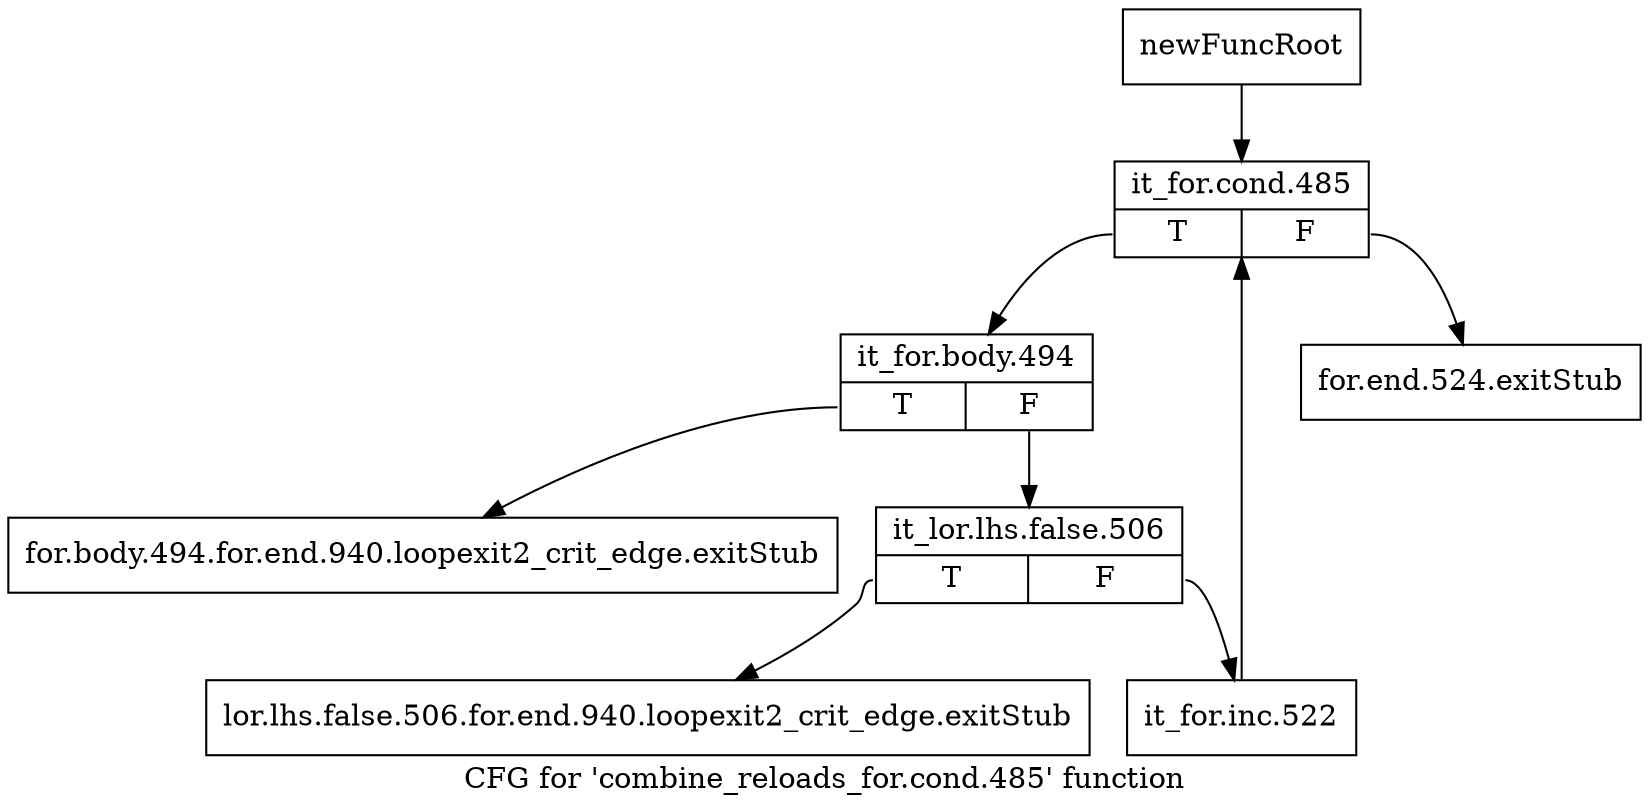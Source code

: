 digraph "CFG for 'combine_reloads_for.cond.485' function" {
	label="CFG for 'combine_reloads_for.cond.485' function";

	Node0xbd3c630 [shape=record,label="{newFuncRoot}"];
	Node0xbd3c630 -> Node0xbd3c770;
	Node0xbd3c680 [shape=record,label="{for.end.524.exitStub}"];
	Node0xbd3c6d0 [shape=record,label="{for.body.494.for.end.940.loopexit2_crit_edge.exitStub}"];
	Node0xbd3c720 [shape=record,label="{lor.lhs.false.506.for.end.940.loopexit2_crit_edge.exitStub}"];
	Node0xbd3c770 [shape=record,label="{it_for.cond.485|{<s0>T|<s1>F}}"];
	Node0xbd3c770:s0 -> Node0xbd3c7c0;
	Node0xbd3c770:s1 -> Node0xbd3c680;
	Node0xbd3c7c0 [shape=record,label="{it_for.body.494|{<s0>T|<s1>F}}"];
	Node0xbd3c7c0:s0 -> Node0xbd3c6d0;
	Node0xbd3c7c0:s1 -> Node0xbd3c810;
	Node0xbd3c810 [shape=record,label="{it_lor.lhs.false.506|{<s0>T|<s1>F}}"];
	Node0xbd3c810:s0 -> Node0xbd3c720;
	Node0xbd3c810:s1 -> Node0xbd3c860;
	Node0xbd3c860 [shape=record,label="{it_for.inc.522}"];
	Node0xbd3c860 -> Node0xbd3c770;
}
